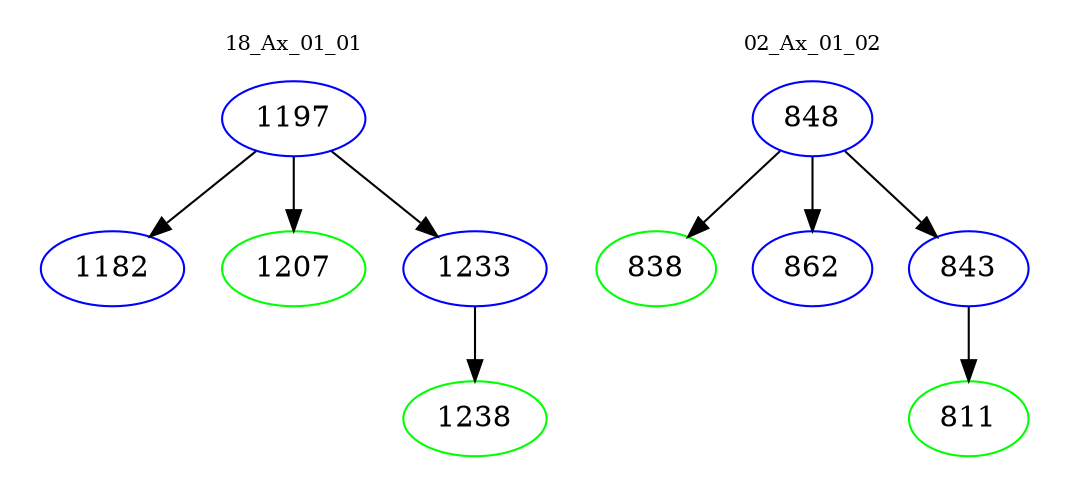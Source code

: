 digraph{
subgraph cluster_0 {
color = white
label = "18_Ax_01_01";
fontsize=10;
T0_1197 [label="1197", color="blue"]
T0_1197 -> T0_1182 [color="black"]
T0_1182 [label="1182", color="blue"]
T0_1197 -> T0_1207 [color="black"]
T0_1207 [label="1207", color="green"]
T0_1197 -> T0_1233 [color="black"]
T0_1233 [label="1233", color="blue"]
T0_1233 -> T0_1238 [color="black"]
T0_1238 [label="1238", color="green"]
}
subgraph cluster_1 {
color = white
label = "02_Ax_01_02";
fontsize=10;
T1_848 [label="848", color="blue"]
T1_848 -> T1_838 [color="black"]
T1_838 [label="838", color="green"]
T1_848 -> T1_862 [color="black"]
T1_862 [label="862", color="blue"]
T1_848 -> T1_843 [color="black"]
T1_843 [label="843", color="blue"]
T1_843 -> T1_811 [color="black"]
T1_811 [label="811", color="green"]
}
}
